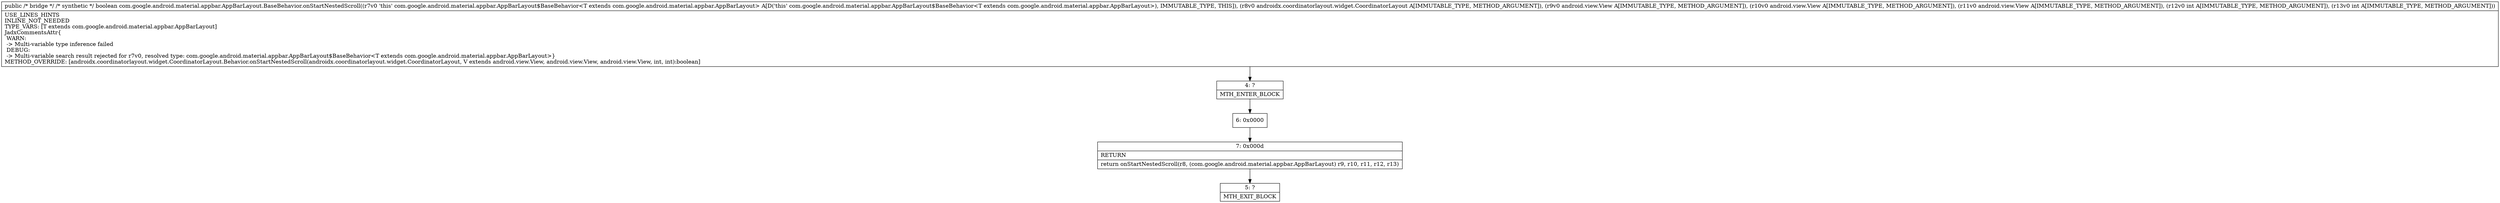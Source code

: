 digraph "CFG forcom.google.android.material.appbar.AppBarLayout.BaseBehavior.onStartNestedScroll(Landroidx\/coordinatorlayout\/widget\/CoordinatorLayout;Landroid\/view\/View;Landroid\/view\/View;Landroid\/view\/View;II)Z" {
Node_4 [shape=record,label="{4\:\ ?|MTH_ENTER_BLOCK\l}"];
Node_6 [shape=record,label="{6\:\ 0x0000}"];
Node_7 [shape=record,label="{7\:\ 0x000d|RETURN\l|return onStartNestedScroll(r8, (com.google.android.material.appbar.AppBarLayout) r9, r10, r11, r12, r13)\l}"];
Node_5 [shape=record,label="{5\:\ ?|MTH_EXIT_BLOCK\l}"];
MethodNode[shape=record,label="{public \/* bridge *\/ \/* synthetic *\/ boolean com.google.android.material.appbar.AppBarLayout.BaseBehavior.onStartNestedScroll((r7v0 'this' com.google.android.material.appbar.AppBarLayout$BaseBehavior\<T extends com.google.android.material.appbar.AppBarLayout\> A[D('this' com.google.android.material.appbar.AppBarLayout$BaseBehavior\<T extends com.google.android.material.appbar.AppBarLayout\>), IMMUTABLE_TYPE, THIS]), (r8v0 androidx.coordinatorlayout.widget.CoordinatorLayout A[IMMUTABLE_TYPE, METHOD_ARGUMENT]), (r9v0 android.view.View A[IMMUTABLE_TYPE, METHOD_ARGUMENT]), (r10v0 android.view.View A[IMMUTABLE_TYPE, METHOD_ARGUMENT]), (r11v0 android.view.View A[IMMUTABLE_TYPE, METHOD_ARGUMENT]), (r12v0 int A[IMMUTABLE_TYPE, METHOD_ARGUMENT]), (r13v0 int A[IMMUTABLE_TYPE, METHOD_ARGUMENT]))  | USE_LINES_HINTS\lINLINE_NOT_NEEDED\lTYPE_VARS: [T extends com.google.android.material.appbar.AppBarLayout]\lJadxCommentsAttr\{\l WARN: \l \-\> Multi\-variable type inference failed\l DEBUG: \l \-\> Multi\-variable search result rejected for r7v0, resolved type: com.google.android.material.appbar.AppBarLayout$BaseBehavior\<T extends com.google.android.material.appbar.AppBarLayout\>\}\lMETHOD_OVERRIDE: [androidx.coordinatorlayout.widget.CoordinatorLayout.Behavior.onStartNestedScroll(androidx.coordinatorlayout.widget.CoordinatorLayout, V extends android.view.View, android.view.View, android.view.View, int, int):boolean]\l}"];
MethodNode -> Node_4;Node_4 -> Node_6;
Node_6 -> Node_7;
Node_7 -> Node_5;
}

